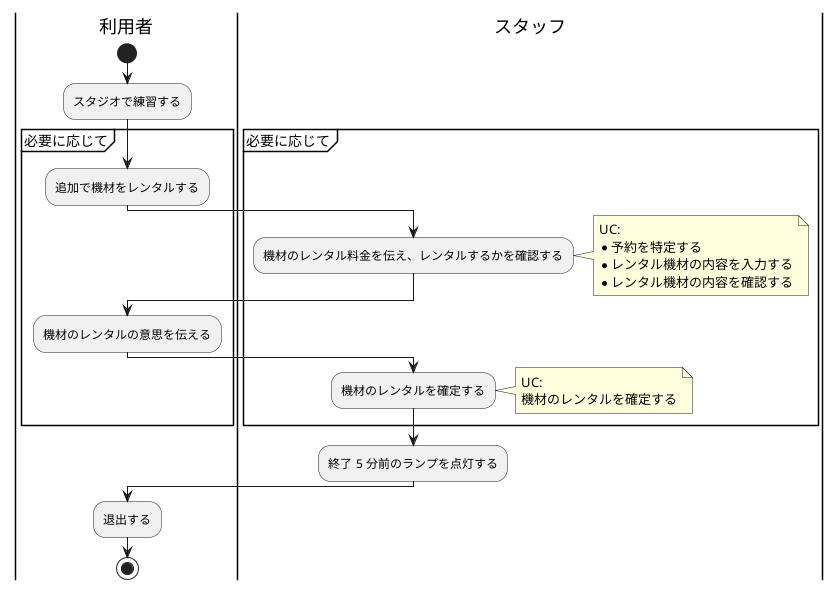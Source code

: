@startuml BusinessFlow

|利用者|
start
:スタジオで練習する;

partition 必要に応じて {
    :追加で機材をレンタルする;

    |スタッフ|
    :機材のレンタル料金を伝え、レンタルするかを確認する;
    note right
    UC:
    * 予約を特定する
    * レンタル機材の内容を入力する
    * レンタル機材の内容を確認する
    end note

    |利用者|
    :機材のレンタルの意思を伝える;

    |スタッフ|
    :機材のレンタルを確定する;
    note right
    UC:
    機材のレンタルを確定する
    end note
}

:終了 5 分前のランプを点灯する;

|利用者|
:退出する;

stop

@enduml
